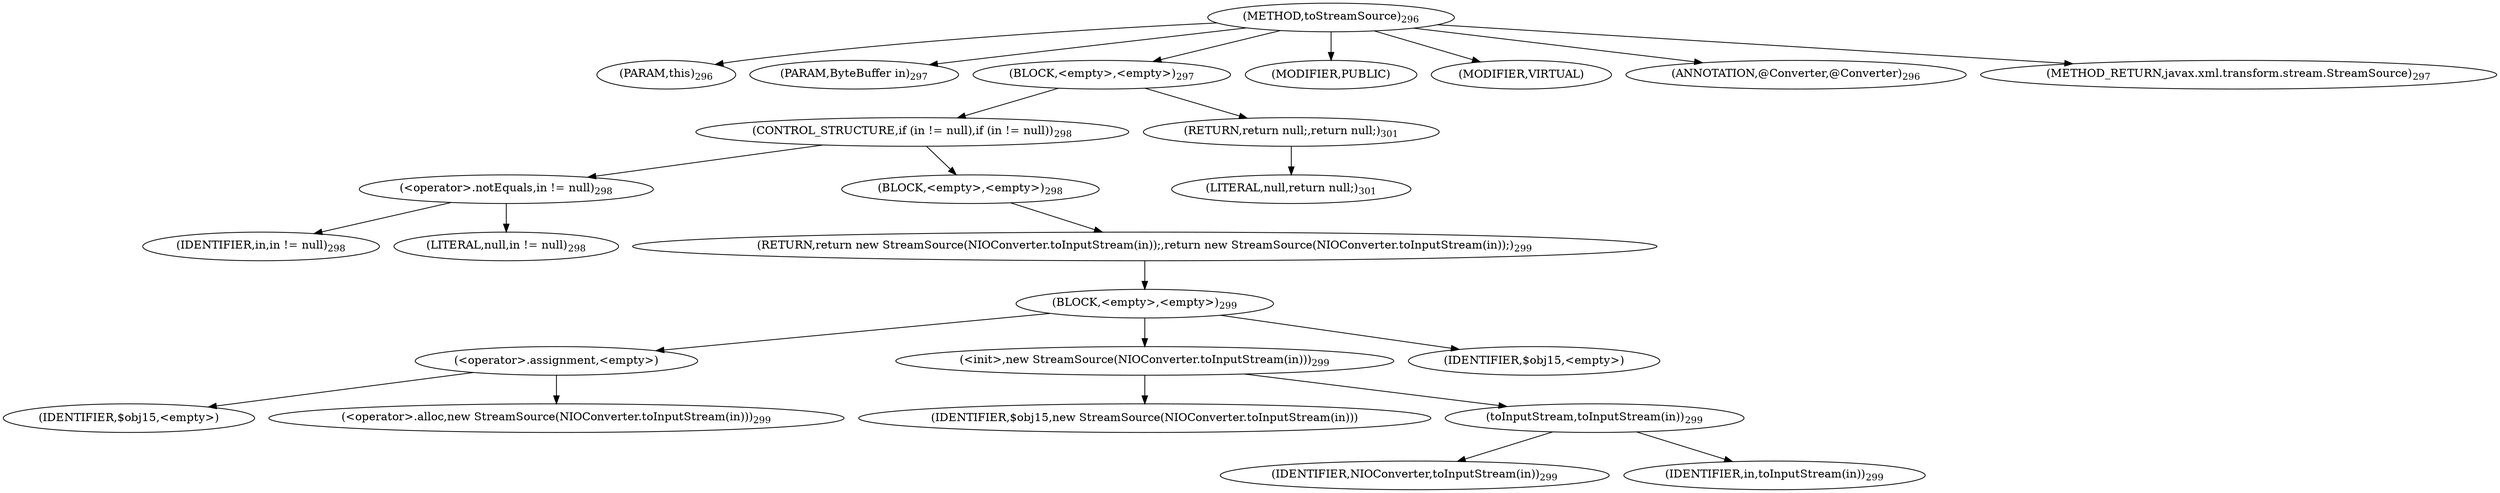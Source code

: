 digraph "toStreamSource" {  
"675" [label = <(METHOD,toStreamSource)<SUB>296</SUB>> ]
"676" [label = <(PARAM,this)<SUB>296</SUB>> ]
"677" [label = <(PARAM,ByteBuffer in)<SUB>297</SUB>> ]
"678" [label = <(BLOCK,&lt;empty&gt;,&lt;empty&gt;)<SUB>297</SUB>> ]
"679" [label = <(CONTROL_STRUCTURE,if (in != null),if (in != null))<SUB>298</SUB>> ]
"680" [label = <(&lt;operator&gt;.notEquals,in != null)<SUB>298</SUB>> ]
"681" [label = <(IDENTIFIER,in,in != null)<SUB>298</SUB>> ]
"682" [label = <(LITERAL,null,in != null)<SUB>298</SUB>> ]
"683" [label = <(BLOCK,&lt;empty&gt;,&lt;empty&gt;)<SUB>298</SUB>> ]
"684" [label = <(RETURN,return new StreamSource(NIOConverter.toInputStream(in));,return new StreamSource(NIOConverter.toInputStream(in));)<SUB>299</SUB>> ]
"685" [label = <(BLOCK,&lt;empty&gt;,&lt;empty&gt;)<SUB>299</SUB>> ]
"686" [label = <(&lt;operator&gt;.assignment,&lt;empty&gt;)> ]
"687" [label = <(IDENTIFIER,$obj15,&lt;empty&gt;)> ]
"688" [label = <(&lt;operator&gt;.alloc,new StreamSource(NIOConverter.toInputStream(in)))<SUB>299</SUB>> ]
"689" [label = <(&lt;init&gt;,new StreamSource(NIOConverter.toInputStream(in)))<SUB>299</SUB>> ]
"690" [label = <(IDENTIFIER,$obj15,new StreamSource(NIOConverter.toInputStream(in)))> ]
"691" [label = <(toInputStream,toInputStream(in))<SUB>299</SUB>> ]
"692" [label = <(IDENTIFIER,NIOConverter,toInputStream(in))<SUB>299</SUB>> ]
"693" [label = <(IDENTIFIER,in,toInputStream(in))<SUB>299</SUB>> ]
"694" [label = <(IDENTIFIER,$obj15,&lt;empty&gt;)> ]
"695" [label = <(RETURN,return null;,return null;)<SUB>301</SUB>> ]
"696" [label = <(LITERAL,null,return null;)<SUB>301</SUB>> ]
"697" [label = <(MODIFIER,PUBLIC)> ]
"698" [label = <(MODIFIER,VIRTUAL)> ]
"699" [label = <(ANNOTATION,@Converter,@Converter)<SUB>296</SUB>> ]
"700" [label = <(METHOD_RETURN,javax.xml.transform.stream.StreamSource)<SUB>297</SUB>> ]
  "675" -> "676" 
  "675" -> "677" 
  "675" -> "678" 
  "675" -> "697" 
  "675" -> "698" 
  "675" -> "699" 
  "675" -> "700" 
  "678" -> "679" 
  "678" -> "695" 
  "679" -> "680" 
  "679" -> "683" 
  "680" -> "681" 
  "680" -> "682" 
  "683" -> "684" 
  "684" -> "685" 
  "685" -> "686" 
  "685" -> "689" 
  "685" -> "694" 
  "686" -> "687" 
  "686" -> "688" 
  "689" -> "690" 
  "689" -> "691" 
  "691" -> "692" 
  "691" -> "693" 
  "695" -> "696" 
}
